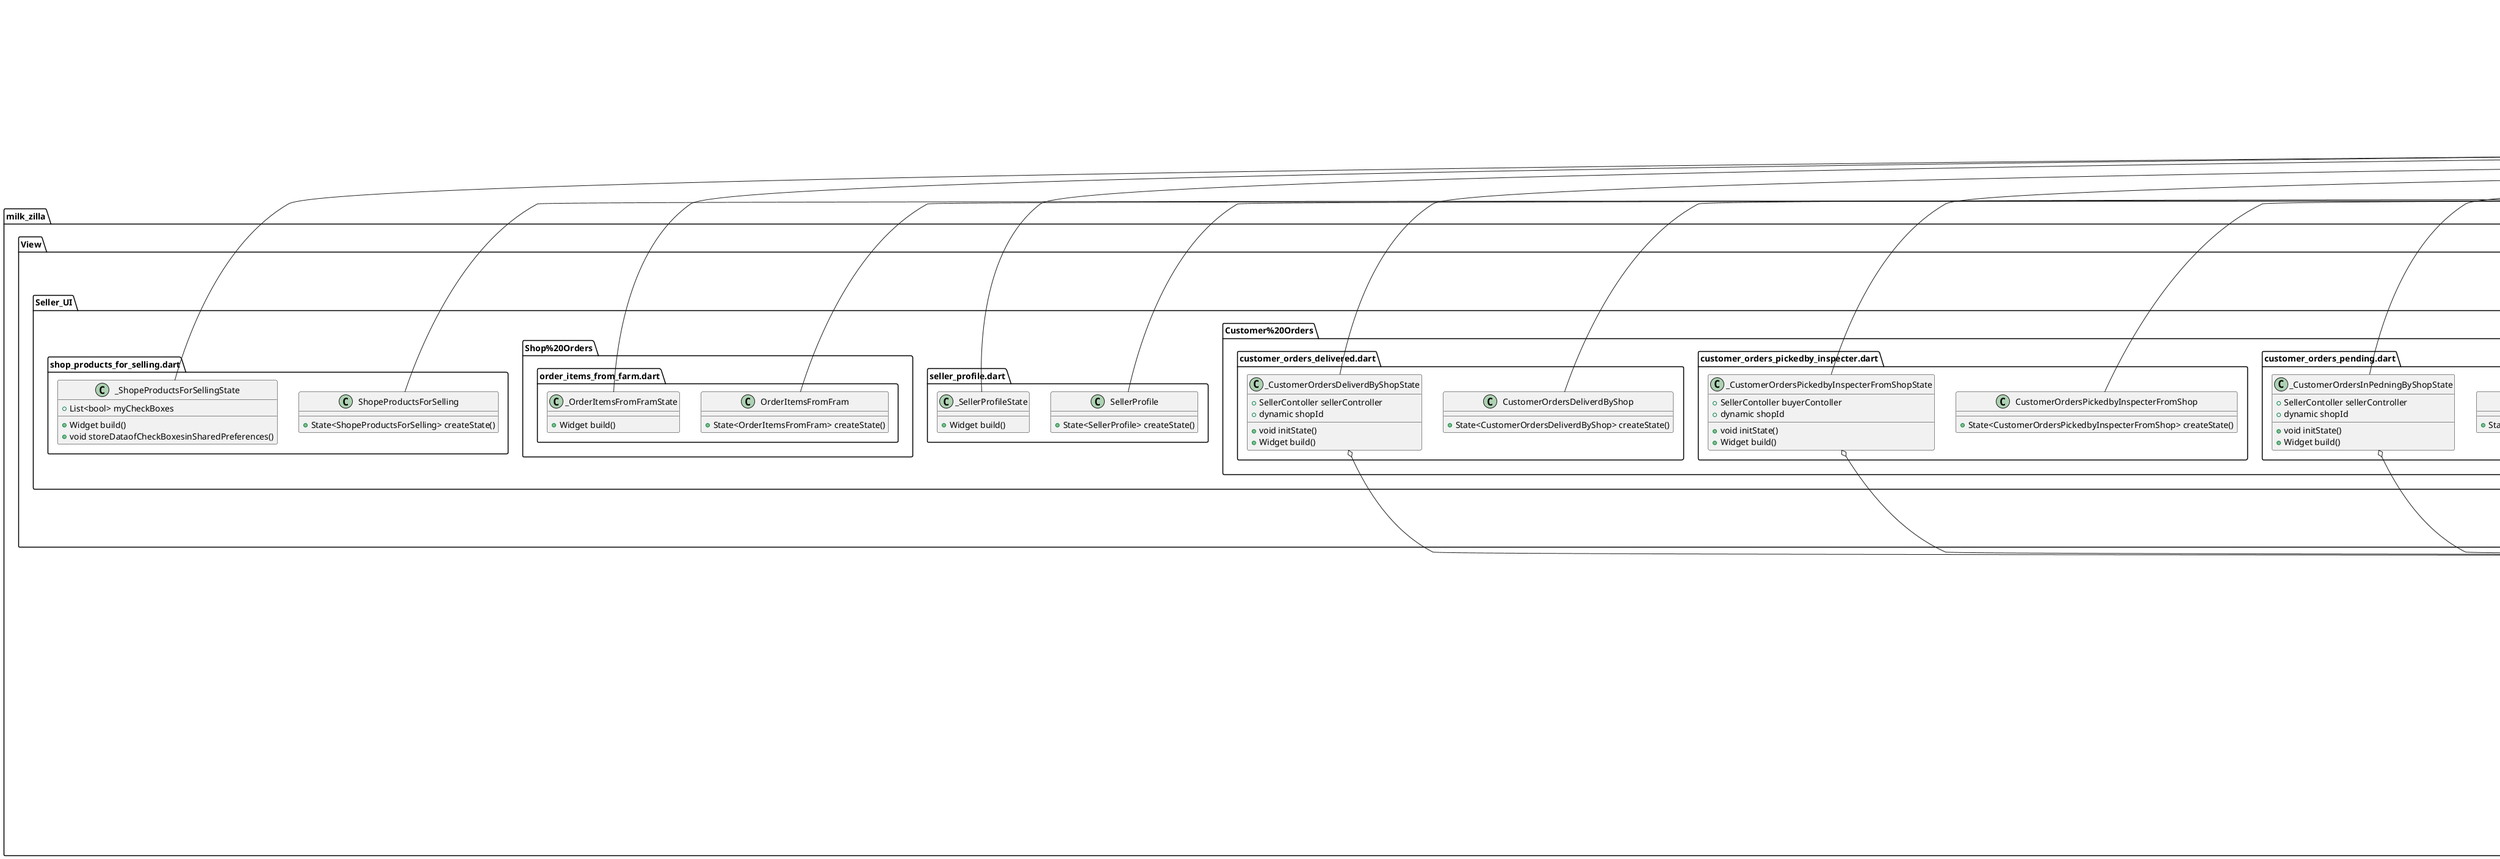 @startuml
set namespaceSeparator ::

class "milk_zilla::controllers::Auth_Controllers::forget_password_controller.dart::ForgetPasswordController" {
  +dynamic firebaseForgetPassword()
}

class "milk_zilla::controllers::Auth_Controllers::login_controller.dart::LoginController" {
  +Future<dynamic> FirebaseLogin()
}

class "milk_zilla::controllers::Auth_Controllers::registration_status_controller.dart::RegistrationStatusController" {
  +Future<SellerOrInspectorModel?> readSellerDataFromDatabase()
}

class "milk_zilla::controllers::Auth_Controllers::users_registration_controller.dart::UserRegistrationController" {
  +Future<dynamic> FirebaseRegistration()
}

class "milk_zilla::controllers::Buyer_Controllers::create_an_order_controller.dart::CreateAnOrderController" {
  +Future<void> createOrder()
}

class "milk_zilla::controllers::Buyer_Controllers::get_all_approved_shopes_with_specif_city_controller.dart::GetAllApprovedShopeswithSpecifCityController" {
  +Future<List<SellerOrInspectorModel>> getAllApprovedShopeswithSpecifCity()
}

class "milk_zilla::controllers::Buyer_Controllers::get_orders_of_customer.dart::getOrdersOfCustomerController" {
  +Future<List<OrderModel>> getOrdersOfCustomer()
}

class "milk_zilla::controllers::Buyer_Controllers::get_real_time_prices_from_database_for_creating_an_order.dart::getRealTimePricesFromDatabaseforCreatingAnOrderController" {
  +Future<PriceListModel?> getRealTimePricesFromDatabaseforCreatingAnOrder()
}

class "milk_zilla::controllers::Global_Controllers::update_status_global_controller.dart::UpdateStatusGlobalController" {
  +Future<void> updateStatus()
}

class "milk_zilla::controllers::Inspector_Controllers::get_orders_for_inpectors.dart::getOrdersForInspectorController" {
  +Future<List<OrderModel>> getOrdersForInspector()
}

class "milk_zilla::controllers::Inspector_Controllers::pick_order_controller.dart::PickOderController" {
  +Future<void> PickOder()
}

class "milk_zilla::controllers::Seller_Controllers::seller_controller.dart::SellerContoller" {
  +Future<List<OrderModel>> getOrdersForShop()
}

class "milk_zilla::main.dart::MyApp" {
  +dynamic whichUserLoggedIn
  +Widget build()
}

"flutter::src::widgets::framework.dart::StatelessWidget" <|-- "milk_zilla::main.dart::MyApp"

class "milk_zilla::Model::order_item_model.dart::OrderItemModel" {
  +String? name
  +int? quantity
  +dynamic price
  +dynamic unit
  +void Function() onPressedDecrement
  +void Function() onPressedIncrement
}

"milk_zilla::Model::order_item_model.dart::OrderItemModel" o-- "dart::ui::void Function()"

class "milk_zilla::Model::order_model.dart::OrderModel" {
  +String order_id
  +String customerId
  +String ispectorId
  +String customerName
  +dynamic lat
  +dynamic long
  +String delivery_address
  +int delivery_charges
  +String shopId
  +dynamic status
  +int total_items
  +int total_price
  +List<Map<String, dynamic>> items
  +DateTime timestamp
  +Map<String, dynamic> toMap()
}

class "milk_zilla::Model::price_list_model.dart::PriceListModel" {
  +dynamic cow_milk
  +dynamic buffalo_milk
  +dynamic mix_milk
  +dynamic yougurt
  +dynamic butter
  +dynamic desi_ghee
  +dynamic delivery_charges
  +Map<String, dynamic> toJson()
}

class "milk_zilla::Model::seller_model.dart::SellerOrInspectorModel" {
  +dynamic name
  +dynamic mobile_no
  +dynamic city
  +dynamic shop_name
  +dynamic shop_adress
  +dynamic inspector_adress
  +dynamic email
  +dynamic password
  +dynamic status
  +Map<String, dynamic> toJson()
}

class "milk_zilla::provider::Sopping_item_provider.dart::ShoppingItemProvider" {
  -Map<String, int> _counts
  +int getCount()
  +void incrementCount()
  +void decrementCount()
  +void reset()
}

"flutter::src::foundation::change_notifier.dart::ChangeNotifier" <|-- "milk_zilla::provider::Sopping_item_provider.dart::ShoppingItemProvider"

class "milk_zilla::res::Components::create_an_order.dart::CreateAnOrder" {
  +dynamic itemname
  +void Function() onPressedIncrement
  +void Function() onPressedDecrement
  +Widget build()
}

"milk_zilla::res::Components::create_an_order.dart::CreateAnOrder" o-- "dart::ui::void Function()"
"flutter::src::widgets::framework.dart::StatelessWidget" <|-- "milk_zilla::res::Components::create_an_order.dart::CreateAnOrder"

class "milk_zilla::res::Components::custom_divider.dart::CustomDivider" {
  +Widget build()
}

"flutter::src::widgets::framework.dart::StatelessWidget" <|-- "milk_zilla::res::Components::custom_divider.dart::CustomDivider"

class "milk_zilla::res::Components::error_screen.dart::ErrorScreen" {
  +String Message
  +void Function() onpress
  +dynamic butontitle
  +Widget build()
  +Future<void> SignOut()
}

"milk_zilla::res::Components::error_screen.dart::ErrorScreen" o-- "dart::ui::void Function()"
"flutter::src::widgets::framework.dart::StatelessWidget" <|-- "milk_zilla::res::Components::error_screen.dart::ErrorScreen"

class "milk_zilla::res::Components::error_screen.dart::MyStaticComponents" {
  {static} +dynamic myAppDialogBox()
  {static} +String generateOrderNumber()
}

class "milk_zilla::res::Components::firebase_helper.dart::FirestoreHelper" {
  {static} +String currentSellerStatusInFirestore
  {static} +String currentInspectorStatusInFirestore
  {static} +Future<void> initializeToCheckStatusForSellers()
  {static} +Future<void> initializeToCheckStatusForInspector()
}

class "milk_zilla::res::Components::my_drawer.dart::MyAppDrawer" {
  +State<MyAppDrawer> createState()
}

"flutter::src::widgets::framework.dart::StatefulWidget" <|-- "milk_zilla::res::Components::my_drawer.dart::MyAppDrawer"

class "milk_zilla::res::Components::my_drawer.dart::_MyAppDrawerState" {
  +Widget build()
}

"flutter::src::widgets::framework.dart::State" <|-- "milk_zilla::res::Components::my_drawer.dart::_MyAppDrawerState"

class "milk_zilla::res::Components::my_drawers::buyer_drawer.dart::BuyerDrawer" {
  +State<BuyerDrawer> createState()
}

"flutter::src::widgets::framework.dart::StatefulWidget" <|-- "milk_zilla::res::Components::my_drawers::buyer_drawer.dart::BuyerDrawer"

class "milk_zilla::res::Components::my_drawers::buyer_drawer.dart::_BuyerDrawerState" {
  +Widget build()
}

"flutter::src::widgets::framework.dart::State" <|-- "milk_zilla::res::Components::my_drawers::buyer_drawer.dart::_BuyerDrawerState"

class "milk_zilla::res::Components::my_drawers::inspector_drawer.dart::InspectorDrawer" {
  +State<InspectorDrawer> createState()
}

"flutter::src::widgets::framework.dart::StatefulWidget" <|-- "milk_zilla::res::Components::my_drawers::inspector_drawer.dart::InspectorDrawer"

class "milk_zilla::res::Components::my_drawers::inspector_drawer.dart::_InspectorDrawerState" {
  +Widget build()
}

"flutter::src::widgets::framework.dart::State" <|-- "milk_zilla::res::Components::my_drawers::inspector_drawer.dart::_InspectorDrawerState"

class "milk_zilla::res::Components::my_drawers::seller_drawer.dart::SellerDrawer" {
  +State<SellerDrawer> createState()
}

"flutter::src::widgets::framework.dart::StatefulWidget" <|-- "milk_zilla::res::Components::my_drawers::seller_drawer.dart::SellerDrawer"

class "milk_zilla::res::Components::my_drawers::seller_drawer.dart::_SellerDrawerState" {
  +Widget build()
}

"flutter::src::widgets::framework.dart::State" <|-- "milk_zilla::res::Components::my_drawers::seller_drawer.dart::_SellerDrawerState"

class "milk_zilla::res::Components::my_shared_prefrences.dart::MySharedPrefencesSessionHandling" {
  {static} +String? whichUserLoggedIn
  {static} +dynamic getWhichUserLoggedInFromSharedPreferences()
  {static} +dynamic removeWhichUserLoggedInFromSharedPreferences()
  {static} +void setOrupdateWhichUserLoggedInSharedPreferences()
}

class "milk_zilla::res::Components::order_list_item.dart::OrderListItem" {
  +OrderItemModel? item
  +Widget build()
}

"milk_zilla::res::Components::order_list_item.dart::OrderListItem" o-- "milk_zilla::Model::order_item_model.dart::OrderItemModel"
"flutter::src::widgets::framework.dart::StatelessWidget" <|-- "milk_zilla::res::Components::order_list_item.dart::OrderListItem"

class "milk_zilla::res::Components::round_button.dart::RoundButton" {
  +String title
  +bool loading
  +void Function() onpress
  +double width
  +Widget build()
}

"milk_zilla::res::Components::round_button.dart::RoundButton" o-- "dart::ui::void Function()"
"flutter::src::widgets::framework.dart::StatelessWidget" <|-- "milk_zilla::res::Components::round_button.dart::RoundButton"

class "milk_zilla::res::Components::round_button.dart::MyElevatedButton" {
  +String title
  +void Function() onpress
  +Widget build()
}

"milk_zilla::res::Components::round_button.dart::MyElevatedButton" o-- "dart::ui::void Function()"
"flutter::src::widgets::framework.dart::StatelessWidget" <|-- "milk_zilla::res::Components::round_button.dart::MyElevatedButton"

class "milk_zilla::res::my_colors.dart::MyColors" {
  {static} +MaterialColor kPrimary
  {static} +Color kSecondary
  {static} +Color kWhite
  {static} +Color kBlack
  {static} +Color kshadow
}

"milk_zilla::res::my_colors.dart::MyColors" o-- "flutter::src::material::colors.dart::MaterialColor"
"milk_zilla::res::my_colors.dart::MyColors" o-- "dart::ui::Color"

class "milk_zilla::res::widgets::my_static_ui_widgets.dart::MyStaticUIWidgets" {
  {static} +Widget buildOrderUI2()
}

class "milk_zilla::Utils::utils.dart::Utils" {
  {static} +void fieldfocusChange()
  {static} +dynamic toastMessage()
  {static} +dynamic flushBarErrorMessage()
  {static} +dynamic flushBarErrorMessageWithAction()
}

class "milk_zilla::View::Auth%20UI::login_screen.dart::LoginScreen" {
  +String whichUser
  +State<LoginScreen> createState()
}

"flutter::src::widgets::framework.dart::StatefulWidget" <|-- "milk_zilla::View::Auth%20UI::login_screen.dart::LoginScreen"

class "milk_zilla::View::Auth%20UI::login_screen.dart::_LoginScreenState" {
  +TextEditingController emailTextController
  +TextEditingController PasswordTextController
  +bool islogedInbuttonPressed
  +LoginController loginController
  +ForgetPasswordController forgetPasswordController
  +dynamic whichUser
  +void initState()
  +dynamic getiingSatus()
  +void dispose()
  +Widget build()
}

"milk_zilla::View::Auth%20UI::login_screen.dart::_LoginScreenState" o-- "flutter::src::widgets::editable_text.dart::TextEditingController"
"milk_zilla::View::Auth%20UI::login_screen.dart::_LoginScreenState" o-- "milk_zilla::controllers::Auth_Controllers::login_controller.dart::LoginController"
"milk_zilla::View::Auth%20UI::login_screen.dart::_LoginScreenState" o-- "milk_zilla::controllers::Auth_Controllers::forget_password_controller.dart::ForgetPasswordController"
"flutter::src::widgets::framework.dart::State" <|-- "milk_zilla::View::Auth%20UI::login_screen.dart::_LoginScreenState"

class "milk_zilla::View::Auth%20UI::registration_screen.dart::RegistrationScreen" {
  +String whichUser
  +State<RegistrationScreen> createState()
}

"flutter::src::widgets::framework.dart::StatefulWidget" <|-- "milk_zilla::View::Auth%20UI::registration_screen.dart::RegistrationScreen"

class "milk_zilla::View::Auth%20UI::registration_screen.dart::_RegistrationScreenState" {
  +UserRegistrationController userRegistrationController
  +TextEditingController mobileNumberTextController
  +TextEditingController PasswordTextController
  +TextEditingController nameTextControl
  +TextEditingController emailTextController
  +TextEditingController cityTextControl
  +TextEditingController shopNameTextControl
  +TextEditingController buyerOrinspectorOrShopAdressTextControl
  +dynamic whichUser
  +void initState()
  +Widget build()
}

"milk_zilla::View::Auth%20UI::registration_screen.dart::_RegistrationScreenState" o-- "milk_zilla::controllers::Auth_Controllers::users_registration_controller.dart::UserRegistrationController"
"milk_zilla::View::Auth%20UI::registration_screen.dart::_RegistrationScreenState" o-- "flutter::src::widgets::editable_text.dart::TextEditingController"
"flutter::src::widgets::framework.dart::State" <|-- "milk_zilla::View::Auth%20UI::registration_screen.dart::_RegistrationScreenState"

class "milk_zilla::View::Auth%20UI::registration_status_screen.dart::RegistrationStatusScreen" {
  +String whichUser
  +State<RegistrationStatusScreen> createState()
}

"flutter::src::widgets::framework.dart::StatefulWidget" <|-- "milk_zilla::View::Auth%20UI::registration_status_screen.dart::RegistrationStatusScreen"

class "milk_zilla::View::Auth%20UI::registration_status_screen.dart::_RegistrationStatusScreenState" {
  +User? user
  +dynamic whichUser
  +RegistrationStatusController registrationStatusController
  +void initState()
  +Widget build()
}

"milk_zilla::View::Auth%20UI::registration_status_screen.dart::_RegistrationStatusScreenState" o-- "firebase_auth::firebase_auth.dart::User"
"milk_zilla::View::Auth%20UI::registration_status_screen.dart::_RegistrationStatusScreenState" o-- "milk_zilla::controllers::Auth_Controllers::registration_status_controller.dart::RegistrationStatusController"
"flutter::src::widgets::framework.dart::State" <|-- "milk_zilla::View::Auth%20UI::registration_status_screen.dart::_RegistrationStatusScreenState"
class "milk_zilla::View::Buyer_UI::all_shops_addresses_on_google_map.dart::AllShopsAddressesOnGoogleMap" {
  +State<AllShopsAddressesOnGoogleMap> createState()
}

"flutter::src::widgets::framework.dart::StatefulWidget" <|-- "milk_zilla::View::Buyer_UI::all_shops_addresses_on_google_map.dart::AllShopsAddressesOnGoogleMap"

class "milk_zilla::View::Buyer_UI::all_shops_addresses_on_google_map.dart::_AllShopsAddressesOnGoogleMapState" {
  -Completer<GoogleMapController> _controller
  -LatLng _markerPosition
  -List<LatLng> _shopesLatLang
  +List<Placemark> placemarks
  -List<Marker> _markers
  +List<double> latitudeLongitude
  +dynamic addMarkers()
  +void initState()
  +Widget build()
  +dynamic showCurrentLocation()
  +Future<Position> getUserCurrentLocation()
}

"milk_zilla::View::Buyer_UI::all_shops_addresses_on_google_map.dart::_AllShopsAddressesOnGoogleMapState" o-- "dart::async::Completer<GoogleMapController>"
"milk_zilla::View::Buyer_UI::all_shops_addresses_on_google_map.dart::_AllShopsAddressesOnGoogleMapState" o-- "google_maps_flutter_platform_interface::src::types::location.dart::LatLng"
"flutter::src::widgets::framework.dart::State" <|-- "milk_zilla::View::Buyer_UI::all_shops_addresses_on_google_map.dart::_AllShopsAddressesOnGoogleMapState"

class "milk_zilla::View::Buyer_UI::all_shops_to_order_from.dart::AllShopesToOrderFrom" {
  +State<AllShopesToOrderFrom> createState()
}

"flutter::src::widgets::framework.dart::StatefulWidget" <|-- "milk_zilla::View::Buyer_UI::all_shops_to_order_from.dart::AllShopesToOrderFrom"

class "milk_zilla::View::Buyer_UI::all_shops_to_order_from.dart::_AllShopesToOrderFromState" {
  +User? user
  +dynamic getUserCity
  +void initState()
  +Widget build()
  +Future<dynamic> getDataOfLoginedUser()
  +Widget buildShopsUI()
}

"milk_zilla::View::Buyer_UI::all_shops_to_order_from.dart::_AllShopesToOrderFromState" o-- "firebase_auth::firebase_auth.dart::User"
"flutter::src::widgets::framework.dart::State" <|-- "milk_zilla::View::Buyer_UI::all_shops_to_order_from.dart::_AllShopesToOrderFromState"

class "milk_zilla::View::Buyer_UI::buyer_profile.dart::BuyerProfile" {
  +State<BuyerProfile> createState()
}

"flutter::src::widgets::framework.dart::StatefulWidget" <|-- "milk_zilla::View::Buyer_UI::buyer_profile.dart::BuyerProfile"

class "milk_zilla::View::Buyer_UI::buyer_profile.dart::_BuyerProfileState" {
  +Widget build()
}

"flutter::src::widgets::framework.dart::State" <|-- "milk_zilla::View::Buyer_UI::buyer_profile.dart::_BuyerProfileState"

class "milk_zilla::View::Buyer_UI::check_out_screen.dart::CheckOutScreen" {
  +dynamic getShopId
  +State<CheckOutScreen> createState()
}

"flutter::src::widgets::framework.dart::StatefulWidget" <|-- "milk_zilla::View::Buyer_UI::check_out_screen.dart::CheckOutScreen"

class "milk_zilla::View::Buyer_UI::check_out_screen.dart::_CheckOutScreenState" {
  +dynamic totalPrice
  +dynamic totalItems
  +String generateOrderNumber
  +User? user
  +TextEditingController deliveryAddressController
  +TextEditingController InstructionTextController
  +dynamic getUserName
  +dynamic getShopId
  +double latitudeofuser
  +double longitudeofuser
  +void initState()
  +Widget build()
  +dynamic calculatetotalPricesandTotalItems()
  +Future<PriceListModel?> getDataOfLoginedUser()
}

"milk_zilla::View::Buyer_UI::check_out_screen.dart::_CheckOutScreenState" o-- "firebase_auth::firebase_auth.dart::User"
"milk_zilla::View::Buyer_UI::check_out_screen.dart::_CheckOutScreenState" o-- "flutter::src::widgets::editable_text.dart::TextEditingController"
"flutter::src::widgets::framework.dart::State" <|-- "milk_zilla::View::Buyer_UI::check_out_screen.dart::_CheckOutScreenState"

class "milk_zilla::View::Buyer_UI::Customer%20Orders%20With%20Shop::customer_orders_withshope_delivered.dart::CustomerOrdersWithShopeDelivered" {
  +State<CustomerOrdersWithShopeDelivered> createState()
}

"flutter::src::widgets::framework.dart::StatefulWidget" <|-- "milk_zilla::View::Buyer_UI::Customer%20Orders%20With%20Shop::customer_orders_withshope_delivered.dart::CustomerOrdersWithShopeDelivered"

class "milk_zilla::View::Buyer_UI::Customer%20Orders%20With%20Shop::customer_orders_withshope_delivered.dart::_CustomerOrdersWithShopeDeliveredState" {
  +getOrdersOfCustomerController getOrdersForShop
  +dynamic CustomerId
  +void initState()
  +Widget build()
}

"milk_zilla::View::Buyer_UI::Customer%20Orders%20With%20Shop::customer_orders_withshope_delivered.dart::_CustomerOrdersWithShopeDeliveredState" o-- "milk_zilla::controllers::Buyer_Controllers::get_orders_of_customer.dart::getOrdersOfCustomerController"
"flutter::src::widgets::framework.dart::State" <|-- "milk_zilla::View::Buyer_UI::Customer%20Orders%20With%20Shop::customer_orders_withshope_delivered.dart::_CustomerOrdersWithShopeDeliveredState"

class "milk_zilla::View::Buyer_UI::Customer%20Orders%20With%20Shop::customer_orders_withshop_pending.dart::CustomerOrdersWithShopPending" {
  +State<CustomerOrdersWithShopPending> createState()
}

"flutter::src::widgets::framework.dart::StatefulWidget" <|-- "milk_zilla::View::Buyer_UI::Customer%20Orders%20With%20Shop::customer_orders_withshop_pending.dart::CustomerOrdersWithShopPending"

class "milk_zilla::View::Buyer_UI::Customer%20Orders%20With%20Shop::customer_orders_withshop_pending.dart::_CustomerOrdersWithShopPendingState" {
  +getOrdersOfCustomerController getOrdersForShop
  +dynamic CustomerId
  +void initState()
  +Widget build()
}

"milk_zilla::View::Buyer_UI::Customer%20Orders%20With%20Shop::customer_orders_withshop_pending.dart::_CustomerOrdersWithShopPendingState" o-- "milk_zilla::controllers::Buyer_Controllers::get_orders_of_customer.dart::getOrdersOfCustomerController"
"flutter::src::widgets::framework.dart::State" <|-- "milk_zilla::View::Buyer_UI::Customer%20Orders%20With%20Shop::customer_orders_withshop_pending.dart::_CustomerOrdersWithShopPendingState"

class "milk_zilla::View::Buyer_UI::Customer%20Orders%20With%20Shop::customer_orders_withshop_picked_by_inspecter.dart::CustomerOrdersWithShopPickedByInspector" {
  +State<CustomerOrdersWithShopPickedByInspector> createState()
}

"flutter::src::widgets::framework.dart::StatefulWidget" <|-- "milk_zilla::View::Buyer_UI::Customer%20Orders%20With%20Shop::customer_orders_withshop_picked_by_inspecter.dart::CustomerOrdersWithShopPickedByInspector"

class "milk_zilla::View::Buyer_UI::Customer%20Orders%20With%20Shop::customer_orders_withshop_picked_by_inspecter.dart::_CustomerOrdersWithShopPickedByInspectorState" {
  +getOrdersOfCustomerController getOrdersForShop
  +dynamic CustomerId
  +void initState()
  +Widget build()
}

"milk_zilla::View::Buyer_UI::Customer%20Orders%20With%20Shop::customer_orders_withshop_picked_by_inspecter.dart::_CustomerOrdersWithShopPickedByInspectorState" o-- "milk_zilla::controllers::Buyer_Controllers::get_orders_of_customer.dart::getOrdersOfCustomerController"
"flutter::src::widgets::framework.dart::State" <|-- "milk_zilla::View::Buyer_UI::Customer%20Orders%20With%20Shop::customer_orders_withshop_picked_by_inspecter.dart::_CustomerOrdersWithShopPickedByInspectorState"

class "milk_zilla::View::Buyer_UI::Customer%20Orders%20With%20Shop::customer_orders_withshop_prepared_by_seller.dart::CustomerOrdersWithShopPreparedBySeller" {
  +State<CustomerOrdersWithShopPreparedBySeller> createState()
}

"flutter::src::widgets::framework.dart::StatefulWidget" <|-- "milk_zilla::View::Buyer_UI::Customer%20Orders%20With%20Shop::customer_orders_withshop_prepared_by_seller.dart::CustomerOrdersWithShopPreparedBySeller"

class "milk_zilla::View::Buyer_UI::Customer%20Orders%20With%20Shop::customer_orders_withshop_prepared_by_seller.dart::_CustomerOrdersWithShopPreparedBySellerState" {
  +getOrdersOfCustomerController getOrdersForShop
  +dynamic CustomerId
  +void initState()
  +Widget build()
}

"milk_zilla::View::Buyer_UI::Customer%20Orders%20With%20Shop::customer_orders_withshop_prepared_by_seller.dart::_CustomerOrdersWithShopPreparedBySellerState" o-- "milk_zilla::controllers::Buyer_Controllers::get_orders_of_customer.dart::getOrdersOfCustomerController"
"flutter::src::widgets::framework.dart::State" <|-- "milk_zilla::View::Buyer_UI::Customer%20Orders%20With%20Shop::customer_orders_withshop_prepared_by_seller.dart::_CustomerOrdersWithShopPreparedBySellerState"

class "milk_zilla::View::Buyer_UI::Customer%20Orders%20With%20Shop::customer_orders_with_shop.dart::CustomerOrdersWithShop" {
  +State<CustomerOrdersWithShop> createState()
}

"flutter::src::widgets::framework.dart::StatefulWidget" <|-- "milk_zilla::View::Buyer_UI::Customer%20Orders%20With%20Shop::customer_orders_with_shop.dart::CustomerOrdersWithShop"

class "milk_zilla::View::Buyer_UI::Customer%20Orders%20With%20Shop::customer_orders_with_shop.dart::_CustomerOrdersWithShopState" {
  +Widget build()
}

"flutter::src::widgets::framework.dart::State" <|-- "milk_zilla::View::Buyer_UI::Customer%20Orders%20With%20Shop::customer_orders_with_shop.dart::_CustomerOrdersWithShopState"

class "milk_zilla::View::Buyer_UI::price_list.dart::priceList" {
  +State<priceList> createState()
}

"flutter::src::widgets::framework.dart::StatefulWidget" <|-- "milk_zilla::View::Buyer_UI::price_list.dart::priceList"

class "milk_zilla::View::Buyer_UI::price_list.dart::_priceListState" {
  +Widget build()
  +Future<PriceListModel?> readPriceListFromDatabase()
  -Container _buildDivider()
}

"flutter::src::widgets::framework.dart::State" <|-- "milk_zilla::View::Buyer_UI::price_list.dart::_priceListState"

class "milk_zilla::View::Buyer_UI::purchased_screen.dart::PurchasedScreen" {
  +dynamic result
  +dynamic order_no
  +State<PurchasedScreen> createState()
}

"flutter::src::widgets::framework.dart::StatefulWidget" <|-- "milk_zilla::View::Buyer_UI::purchased_screen.dart::PurchasedScreen"

class "milk_zilla::View::Buyer_UI::purchased_screen.dart::_PurchasedScreenState" {
  +void initState()
  +Widget build()
}

"flutter::src::widgets::framework.dart::State" <|-- "milk_zilla::View::Buyer_UI::purchased_screen.dart::_PurchasedScreenState"

class "milk_zilla::View::Buyer_UI::review_cart.dart::ReviewCart" {
  +dynamic getShopId
  +State<ReviewCart> createState()
}

"flutter::src::widgets::framework.dart::StatefulWidget" <|-- "milk_zilla::View::Buyer_UI::review_cart.dart::ReviewCart"

class "milk_zilla::View::Buyer_UI::review_cart.dart::_ReviewCartState" {
  +dynamic getShopId
  +void initState()
  +Widget build()
}

"flutter::src::widgets::framework.dart::State" <|-- "milk_zilla::View::Buyer_UI::review_cart.dart::_ReviewCartState"

class "milk_zilla::View::Buyer_UI::review_cart.dart::ItemButton" {
  +String productType
  +void Function() onPressed
  +Widget build()
}

"milk_zilla::View::Buyer_UI::review_cart.dart::ItemButton" o-- "dart::ui::void Function()"
"flutter::src::widgets::framework.dart::StatelessWidget" <|-- "milk_zilla::View::Buyer_UI::review_cart.dart::ItemButton"

class "milk_zilla::View::Buyer_UI::review_cart.dart::MilkCounter" {
  +String productType
  +String unit
  +Widget build()
}

"flutter::src::widgets::framework.dart::StatelessWidget" <|-- "milk_zilla::View::Buyer_UI::review_cart.dart::MilkCounter"

class "milk_zilla::View::Buyer_UI::set_customer_address_on_google_map.dart::SetCuctomerAddressOnGoogleMap" {
  +State<SetCuctomerAddressOnGoogleMap> createState()
}

"flutter::src::widgets::framework.dart::StatefulWidget" <|-- "milk_zilla::View::Buyer_UI::set_customer_address_on_google_map.dart::SetCuctomerAddressOnGoogleMap"

class "milk_zilla::View::Buyer_UI::set_customer_address_on_google_map.dart::_SetCuctomerAddressOnGoogleMapState" {
  -Completer<GoogleMapController> _controller
  -LatLng _markerPosition
  +List<Placemark> placemarks
  +List<double> latitudeLongitude
  +void initState()
  +Widget build()
  +dynamic showCurrentLocation()
  +Future<Position> getUserCurrentLocation()
  -void _onMarkerDragEnd()
}

"milk_zilla::View::Buyer_UI::set_customer_address_on_google_map.dart::_SetCuctomerAddressOnGoogleMapState" o-- "dart::async::Completer<GoogleMapController>"
"milk_zilla::View::Buyer_UI::set_customer_address_on_google_map.dart::_SetCuctomerAddressOnGoogleMapState" o-- "google_maps_flutter_platform_interface::src::types::location.dart::LatLng"
"flutter::src::widgets::framework.dart::State" <|-- "milk_zilla::View::Buyer_UI::set_customer_address_on_google_map.dart::_SetCuctomerAddressOnGoogleMapState"

class "milk_zilla::View::Googl%20Map%20Practice::conver_laittude_to_address.dart::ConvertLatToAddress" {
  +State<ConvertLatToAddress> createState()
}

"flutter::src::widgets::framework.dart::StatefulWidget" <|-- "milk_zilla::View::Googl%20Map%20Practice::conver_laittude_to_address.dart::ConvertLatToAddress"

class "milk_zilla::View::Googl%20Map%20Practice::conver_laittude_to_address.dart::_ConvertLatToAddressState" {
  +String stAddress
  +String latlngaddress
  +Widget build()
}

"flutter::src::widgets::framework.dart::State" <|-- "milk_zilla::View::Googl%20Map%20Practice::conver_laittude_to_address.dart::_ConvertLatToAddressState"

class "milk_zilla::View::Googl%20Map%20Practice::custom_window_marker_info.dart::CustomWindowMarkerInfo" {
  +State<CustomWindowMarkerInfo> createState()
}

"flutter::src::widgets::framework.dart::StatefulWidget" <|-- "milk_zilla::View::Googl%20Map%20Practice::custom_window_marker_info.dart::CustomWindowMarkerInfo"

class "milk_zilla::View::Googl%20Map%20Practice::custom_window_marker_info.dart::_CustomWindowMarkerInfoState" {
  -CustomInfoWindowController _customInfoWindowController
  -List<Marker> _markers
  -List<LatLng> _latlng
  +void initState()
  +Widget build()
  +dynamic loadData()
}

"milk_zilla::View::Googl%20Map%20Practice::custom_window_marker_info.dart::_CustomWindowMarkerInfoState" o-- "custom_info_window::custom_info_window.dart::CustomInfoWindowController"
"flutter::src::widgets::framework.dart::State" <|-- "milk_zilla::View::Googl%20Map%20Practice::custom_window_marker_info.dart::_CustomWindowMarkerInfoState"

class "milk_zilla::View::Googl%20Map%20Practice::google_map_practice.dart::GoogleMapPratices" {
  +State<GoogleMapPratices> createState()
}

"flutter::src::widgets::framework.dart::StatefulWidget" <|-- "milk_zilla::View::Googl%20Map%20Practice::google_map_practice.dart::GoogleMapPratices"

class "milk_zilla::View::Googl%20Map%20Practice::google_map_practice.dart::_GoogleMapPraticesState" {
  -Completer<GoogleMapController> _controller
  {static} -CameraPosition _kGooglePlex
  -List<Marker> _marker
  +List<Marker> markerList
  +void initState()
  +Widget build()
}

"milk_zilla::View::Googl%20Map%20Practice::google_map_practice.dart::_GoogleMapPraticesState" o-- "dart::async::Completer<GoogleMapController>"
"milk_zilla::View::Googl%20Map%20Practice::google_map_practice.dart::_GoogleMapPraticesState" o-- "google_maps_flutter_platform_interface::src::types::camera.dart::CameraPosition"
"flutter::src::widgets::framework.dart::State" <|-- "milk_zilla::View::Googl%20Map%20Practice::google_map_practice.dart::_GoogleMapPraticesState"

class "milk_zilla::View::Googl%20Map%20Practice::google_places_api.dart::GooglePlacesApi" {
  +State<GooglePlacesApi> createState()
}

"flutter::src::widgets::framework.dart::StatefulWidget" <|-- "milk_zilla::View::Googl%20Map%20Practice::google_places_api.dart::GooglePlacesApi"

class "milk_zilla::View::Googl%20Map%20Practice::google_places_api.dart::_GooglePlacesApiState" {
  +Widget build()
}

"flutter::src::widgets::framework.dart::State" <|-- "milk_zilla::View::Googl%20Map%20Practice::google_places_api.dart::_GooglePlacesApiState"

class "milk_zilla::View::Googl%20Map%20Practice::user_current_location.dart::GetUserCurrentLocation" {
  +State<GetUserCurrentLocation> createState()
}

"flutter::src::widgets::framework.dart::StatefulWidget" <|-- "milk_zilla::View::Googl%20Map%20Practice::user_current_location.dart::GetUserCurrentLocation"

class "milk_zilla::View::Googl%20Map%20Practice::user_current_location.dart::_GetUserCurrentLocationState" {
  -Completer<GoogleMapController> _controller
  {static} -CameraPosition _kGooglePlex
  -List<Marker> _marker
  +Widget build()
  +Future<Position> getUserCurrentLocation()
}

"milk_zilla::View::Googl%20Map%20Practice::user_current_location.dart::_GetUserCurrentLocationState" o-- "dart::async::Completer<GoogleMapController>"
"milk_zilla::View::Googl%20Map%20Practice::user_current_location.dart::_GetUserCurrentLocationState" o-- "google_maps_flutter_platform_interface::src::types::camera.dart::CameraPosition"
"flutter::src::widgets::framework.dart::State" <|-- "milk_zilla::View::Googl%20Map%20Practice::user_current_location.dart::_GetUserCurrentLocationState"

class "milk_zilla::View::Inspector_UI::customer_delivery_location.dart::CustomerDeliveryLocation" {
  +double latitudeOfCustomer
  +double longitudeOfCustomer
  +String customerName
  +State<CustomerDeliveryLocation> createState()
}

"flutter::src::widgets::framework.dart::StatefulWidget" <|-- "milk_zilla::View::Inspector_UI::customer_delivery_location.dart::CustomerDeliveryLocation"

class "milk_zilla::View::Inspector_UI::customer_delivery_location.dart::_CustomerDeliveryLocationState" {
  -Completer<GoogleMapController> _controller
  -LatLng _markerPosition
  +List<Placemark> placemarks
  +List<double> latitudeLongitude
  +void initState()
  +Widget build()
  +dynamic showCurrentLocation()
  +Future<Position> getUserCurrentLocation()
}

"milk_zilla::View::Inspector_UI::customer_delivery_location.dart::_CustomerDeliveryLocationState" o-- "dart::async::Completer<GoogleMapController>"
"milk_zilla::View::Inspector_UI::customer_delivery_location.dart::_CustomerDeliveryLocationState" o-- "google_maps_flutter_platform_interface::src::types::location.dart::LatLng"
"flutter::src::widgets::framework.dart::State" <|-- "milk_zilla::View::Inspector_UI::customer_delivery_location.dart::_CustomerDeliveryLocationState"

class "milk_zilla::View::Inspector_UI::insector_screen.dart::InspectorScreen" {
  +State<InspectorScreen> createState()
}

"flutter::src::widgets::framework.dart::StatefulWidget" <|-- "milk_zilla::View::Inspector_UI::insector_screen.dart::InspectorScreen"

class "milk_zilla::View::Inspector_UI::insector_screen.dart::_InspectorScreenState" {
  +Widget build()
}

"flutter::src::widgets::framework.dart::State" <|-- "milk_zilla::View::Inspector_UI::insector_screen.dart::_InspectorScreenState"

class "milk_zilla::View::Inspector_UI::inspector_orders_delivered.dart::InspectorOrdersDelivered" {
  +State<InspectorOrdersDelivered> createState()
}

"flutter::src::widgets::framework.dart::StatefulWidget" <|-- "milk_zilla::View::Inspector_UI::inspector_orders_delivered.dart::InspectorOrdersDelivered"

class "milk_zilla::View::Inspector_UI::inspector_orders_delivered.dart::_InspectorOrdersDeliveredState" {
  +getOrdersForInspectorController GetOrdersForInspectorController
  +Widget build()
}

"milk_zilla::View::Inspector_UI::inspector_orders_delivered.dart::_InspectorOrdersDeliveredState" o-- "milk_zilla::controllers::Inspector_Controllers::get_orders_for_inpectors.dart::getOrdersForInspectorController"
"flutter::src::widgets::framework.dart::State" <|-- "milk_zilla::View::Inspector_UI::inspector_orders_delivered.dart::_InspectorOrdersDeliveredState"

class "milk_zilla::View::Inspector_UI::inspector_orders_pending.dart::InspectorOrdersPending" {
  +State<InspectorOrdersPending> createState()
}

"flutter::src::widgets::framework.dart::StatefulWidget" <|-- "milk_zilla::View::Inspector_UI::inspector_orders_pending.dart::InspectorOrdersPending"

class "milk_zilla::View::Inspector_UI::inspector_orders_pending.dart::_InspectorOrdersPending" {
  +getOrdersForInspectorController GetOrdersForInspectorController
  +Widget build()
}

"milk_zilla::View::Inspector_UI::inspector_orders_pending.dart::_InspectorOrdersPending" o-- "milk_zilla::controllers::Inspector_Controllers::get_orders_for_inpectors.dart::getOrdersForInspectorController"
"flutter::src::widgets::framework.dart::State" <|-- "milk_zilla::View::Inspector_UI::inspector_orders_pending.dart::_InspectorOrdersPending"

class "milk_zilla::View::Inspector_UI::inspector_orders_picked.dart::InspectorOrdersPicked" {
  +State<InspectorOrdersPicked> createState()
}

"flutter::src::widgets::framework.dart::StatefulWidget" <|-- "milk_zilla::View::Inspector_UI::inspector_orders_picked.dart::InspectorOrdersPicked"
class "milk_zilla::View::Inspector_UI::inspector_orders_picked.dart::_InspectorOrdersPickedState" {
  +getOrdersForInspectorController GetOrdersForInspectorController
  +Widget build()
}

"milk_zilla::View::Inspector_UI::inspector_orders_picked.dart::_InspectorOrdersPickedState" o-- "milk_zilla::controllers::Inspector_Controllers::get_orders_for_inpectors.dart::getOrdersForInspectorController"
"flutter::src::widgets::framework.dart::State" <|-- "milk_zilla::View::Inspector_UI::inspector_orders_picked.dart::_InspectorOrdersPickedState"

class "milk_zilla::View::Inspector_UI::Inspector_profile.dart::InspectorProfile" {
  +State<InspectorProfile> createState()
}

"flutter::src::widgets::framework.dart::StatefulWidget" <|-- "milk_zilla::View::Inspector_UI::Inspector_profile.dart::InspectorProfile"

class "milk_zilla::View::Inspector_UI::Inspector_profile.dart::_InspectorProfileState" {
  +Widget build()
}

"flutter::src::widgets::framework.dart::State" <|-- "milk_zilla::View::Inspector_UI::Inspector_profile.dart::_InspectorProfileState"

class "milk_zilla::View::my_home_page.dart::MyHomePage" {
  +State<MyHomePage> createState()
}

"flutter::src::widgets::framework.dart::StatefulWidget" <|-- "milk_zilla::View::my_home_page.dart::MyHomePage"

class "milk_zilla::View::my_home_page.dart::_MyHomePageState" {
  +dynamic whichUserLoggedIn
  +void initState()
  +Widget build()
}

"flutter::src::widgets::framework.dart::State" <|-- "milk_zilla::View::my_home_page.dart::_MyHomePageState"

class "milk_zilla::View::Seller_UI::Customer%20Orders::customers_orders.dart::MyAllCustomerOrders" {
  +State<MyAllCustomerOrders> createState()
}

"flutter::src::widgets::framework.dart::StatefulWidget" <|-- "milk_zilla::View::Seller_UI::Customer%20Orders::customers_orders.dart::MyAllCustomerOrders"

class "milk_zilla::View::Seller_UI::Customer%20Orders::customers_orders.dart::_MyAllCustomerOrdersState" {
  +Widget build()
}

"flutter::src::widgets::framework.dart::State" <|-- "milk_zilla::View::Seller_UI::Customer%20Orders::customers_orders.dart::_MyAllCustomerOrdersState"

class "milk_zilla::View::Seller_UI::Customer%20Orders::customer_orders_delivered.dart::CustomerOrdersDeliverdByShop" {
  +State<CustomerOrdersDeliverdByShop> createState()
}

"flutter::src::widgets::framework.dart::StatefulWidget" <|-- "milk_zilla::View::Seller_UI::Customer%20Orders::customer_orders_delivered.dart::CustomerOrdersDeliverdByShop"

class "milk_zilla::View::Seller_UI::Customer%20Orders::customer_orders_delivered.dart::_CustomerOrdersDeliverdByShopState" {
  +SellerContoller sellerController
  +dynamic shopId
  +void initState()
  +Widget build()
}

"milk_zilla::View::Seller_UI::Customer%20Orders::customer_orders_delivered.dart::_CustomerOrdersDeliverdByShopState" o-- "milk_zilla::Controllers::Seller_Controllers::seller_controller.dart::SellerContoller"
"flutter::src::widgets::framework.dart::State" <|-- "milk_zilla::View::Seller_UI::Customer%20Orders::customer_orders_delivered.dart::_CustomerOrdersDeliverdByShopState"

class "milk_zilla::View::Seller_UI::Customer%20Orders::customer_orders_pending.dart::CustomerOrdersInPedningByShop" {
  +State<CustomerOrdersInPedningByShop> createState()
}

"flutter::src::widgets::framework.dart::StatefulWidget" <|-- "milk_zilla::View::Seller_UI::Customer%20Orders::customer_orders_pending.dart::CustomerOrdersInPedningByShop"

class "milk_zilla::View::Seller_UI::Customer%20Orders::customer_orders_pending.dart::_CustomerOrdersInPedningByShopState" {
  +SellerContoller sellerController
  +dynamic shopId
  +void initState()
  +Widget build()
}

"milk_zilla::View::Seller_UI::Customer%20Orders::customer_orders_pending.dart::_CustomerOrdersInPedningByShopState" o-- "milk_zilla::Controllers::Seller_Controllers::seller_controller.dart::SellerContoller"
"flutter::src::widgets::framework.dart::State" <|-- "milk_zilla::View::Seller_UI::Customer%20Orders::customer_orders_pending.dart::_CustomerOrdersInPedningByShopState"

class "milk_zilla::View::Seller_UI::Customer%20Orders::customer_orders_pickedby_inspecter.dart::CustomerOrdersPickedbyInspecterFromShop" {
  +State<CustomerOrdersPickedbyInspecterFromShop> createState()
}

"flutter::src::widgets::framework.dart::StatefulWidget" <|-- "milk_zilla::View::Seller_UI::Customer%20Orders::customer_orders_pickedby_inspecter.dart::CustomerOrdersPickedbyInspecterFromShop"

class "milk_zilla::View::Seller_UI::Customer%20Orders::customer_orders_pickedby_inspecter.dart::_CustomerOrdersPickedbyInspecterFromShopState" {
  +SellerContoller buyerContoller
  +dynamic shopId
  +void initState()
  +Widget build()
}

"milk_zilla::View::Seller_UI::Customer%20Orders::customer_orders_pickedby_inspecter.dart::_CustomerOrdersPickedbyInspecterFromShopState" o-- "milk_zilla::Controllers::Seller_Controllers::seller_controller.dart::SellerContoller"
"flutter::src::widgets::framework.dart::State" <|-- "milk_zilla::View::Seller_UI::Customer%20Orders::customer_orders_pickedby_inspecter.dart::_CustomerOrdersPickedbyInspecterFromShopState"

class "milk_zilla::View::Seller_UI::seller_profile.dart::SellerProfile" {
  +State<SellerProfile> createState()
}

"flutter::src::widgets::framework.dart::StatefulWidget" <|-- "milk_zilla::View::Seller_UI::seller_profile.dart::SellerProfile"

class "milk_zilla::View::Seller_UI::seller_profile.dart::_SellerProfileState" {
  +Widget build()
}

"flutter::src::widgets::framework.dart::State" <|-- "milk_zilla::View::Seller_UI::seller_profile.dart::_SellerProfileState"

class "milk_zilla::View::Seller_UI::Shop%20Orders::order_items_from_farm.dart::OrderItemsFromFram" {
  +State<OrderItemsFromFram> createState()
}

"flutter::src::widgets::framework.dart::StatefulWidget" <|-- "milk_zilla::View::Seller_UI::Shop%20Orders::order_items_from_farm.dart::OrderItemsFromFram"

class "milk_zilla::View::Seller_UI::Shop%20Orders::order_items_from_farm.dart::_OrderItemsFromFramState" {
  +Widget build()
}

"flutter::src::widgets::framework.dart::State" <|-- "milk_zilla::View::Seller_UI::Shop%20Orders::order_items_from_farm.dart::_OrderItemsFromFramState"

class "milk_zilla::View::Seller_UI::shop_products_for_selling.dart::ShopeProductsForSelling" {
  +State<ShopeProductsForSelling> createState()
}

"flutter::src::widgets::framework.dart::StatefulWidget" <|-- "milk_zilla::View::Seller_UI::shop_products_for_selling.dart::ShopeProductsForSelling"

class "milk_zilla::View::Seller_UI::shop_products_for_selling.dart::_ShopeProductsForSellingState" {
  +List<bool> myCheckBoxes
  +Widget build()
  +void storeDataofCheckBoxesinSharedPreferences()
}

"flutter::src::widgets::framework.dart::State" <|-- "milk_zilla::View::Seller_UI::shop_products_for_selling.dart::_ShopeProductsForSellingState"


@enduml